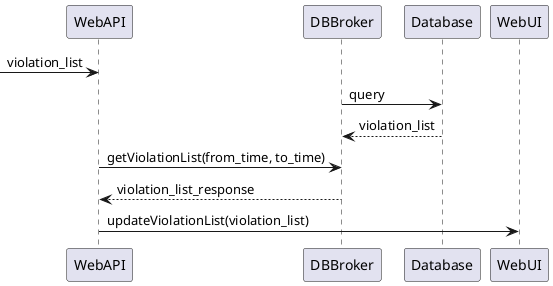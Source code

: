 @startuml
-> WebAPI: violation_list
DBBroker -> Database: query
Database --> DBBroker: violation_list
WebAPI -> DBBroker: getViolationList(from_time, to_time)
DBBroker --> WebAPI: violation_list_response
WebAPI -> WebUI: updateViolationList(violation_list)
@enduml